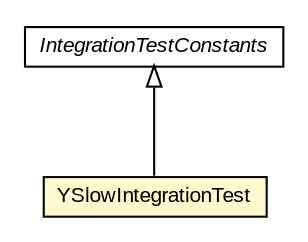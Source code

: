 #!/usr/local/bin/dot
#
# Class diagram 
# Generated by UMLGraph version R5_6-24-gf6e263 (http://www.umlgraph.org/)
#

digraph G {
	edge [fontname="arial",fontsize=10,labelfontname="arial",labelfontsize=10];
	node [fontname="arial",fontsize=10,shape=plaintext];
	nodesep=0.25;
	ranksep=0.5;
	// nl.mineleni.cbsviewer.IntegrationTestConstants
	c1530 [label=<<table title="nl.mineleni.cbsviewer.IntegrationTestConstants" border="0" cellborder="1" cellspacing="0" cellpadding="2" port="p" href="../IntegrationTestConstants.html">
		<tr><td><table border="0" cellspacing="0" cellpadding="1">
<tr><td align="center" balign="center"><font face="arial italic"> IntegrationTestConstants </font></td></tr>
		</table></td></tr>
		</table>>, URL="../IntegrationTestConstants.html", fontname="arial", fontcolor="black", fontsize=10.0];
	// nl.mineleni.cbsviewer.yslow.YSlowIntegrationTest
	c1556 [label=<<table title="nl.mineleni.cbsviewer.yslow.YSlowIntegrationTest" border="0" cellborder="1" cellspacing="0" cellpadding="2" port="p" bgcolor="lemonChiffon" href="./YSlowIntegrationTest.html">
		<tr><td><table border="0" cellspacing="0" cellpadding="1">
<tr><td align="center" balign="center"> YSlowIntegrationTest </td></tr>
		</table></td></tr>
		</table>>, URL="./YSlowIntegrationTest.html", fontname="arial", fontcolor="black", fontsize=10.0];
	//nl.mineleni.cbsviewer.yslow.YSlowIntegrationTest extends nl.mineleni.cbsviewer.IntegrationTestConstants
	c1530:p -> c1556:p [dir=back,arrowtail=empty];
}

